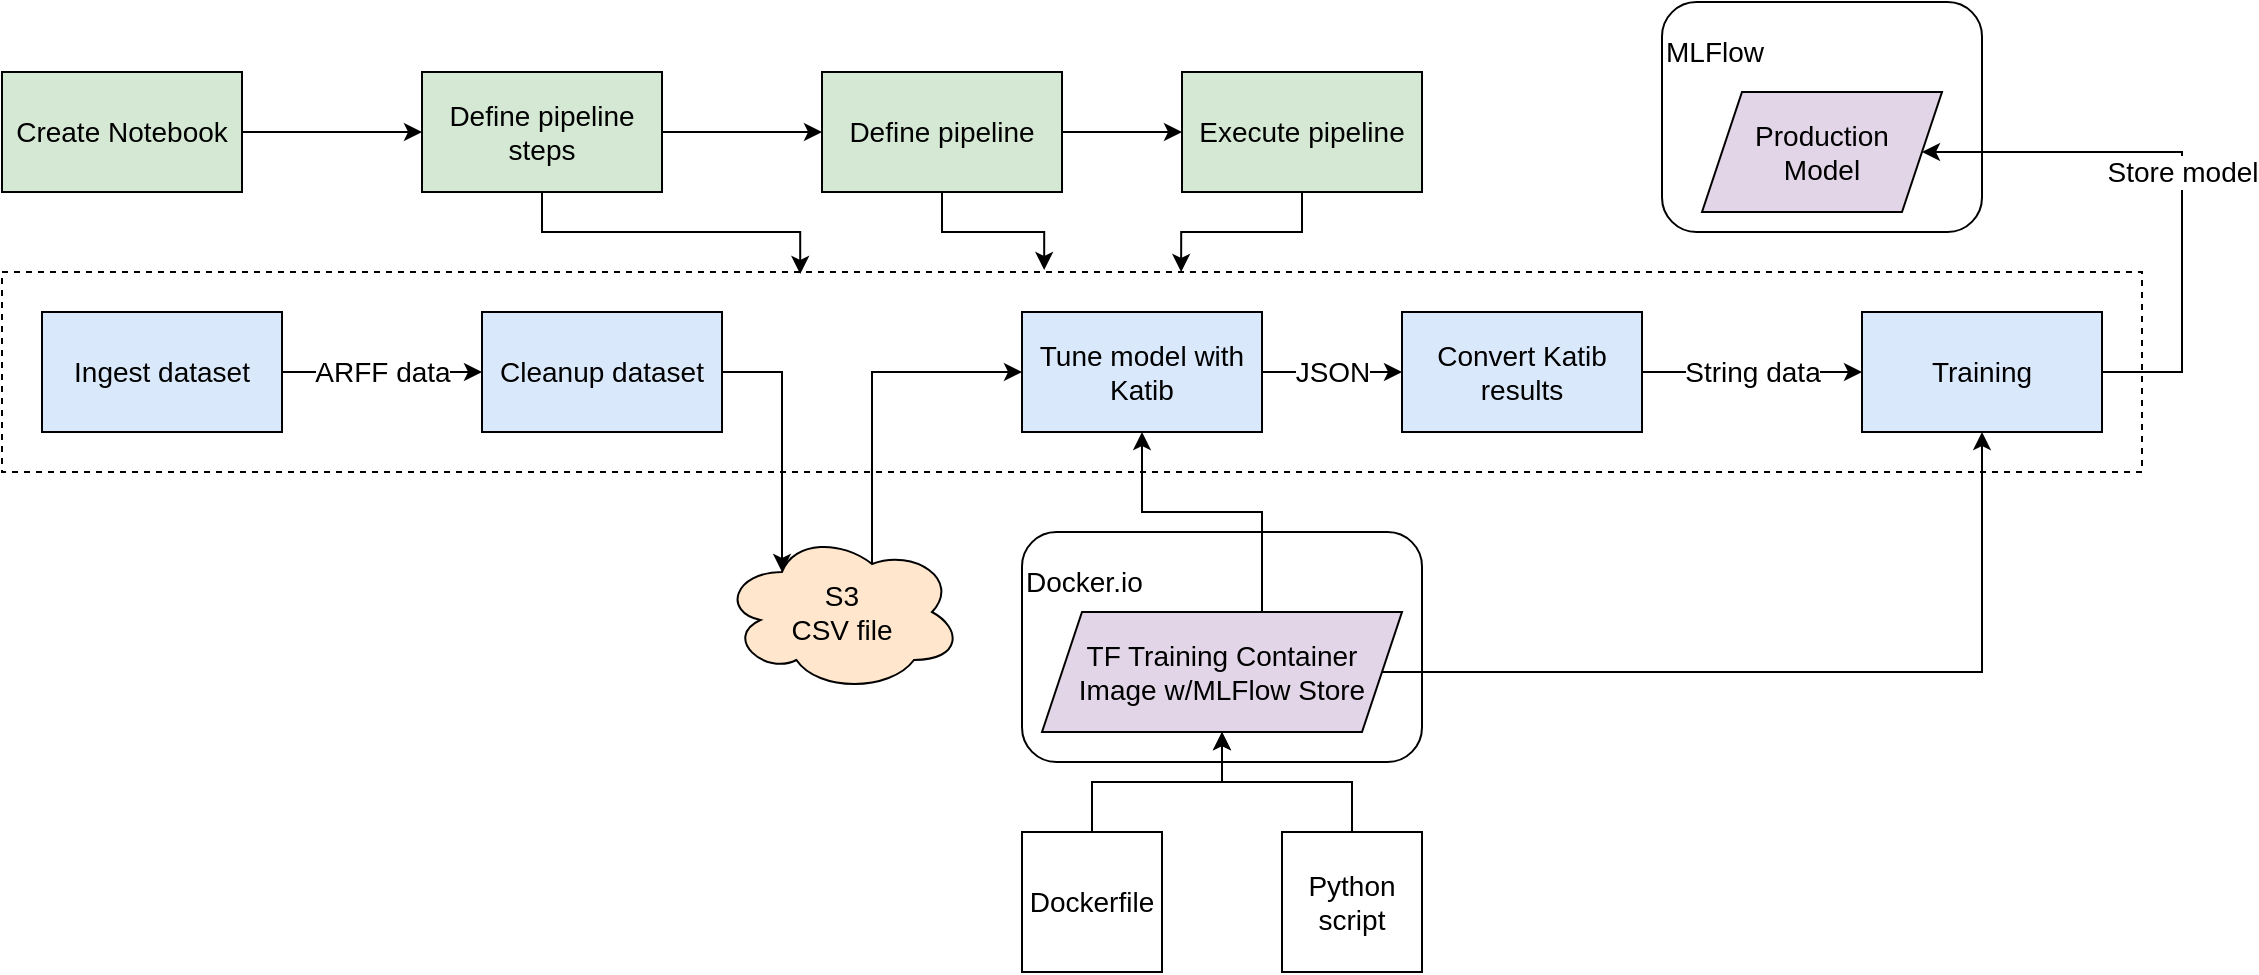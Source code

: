<mxfile version="20.3.0" type="device"><diagram id="zksx--tZARtmzxnMS_ZF" name="Page-1"><mxGraphModel dx="1102" dy="1804" grid="1" gridSize="10" guides="1" tooltips="1" connect="1" arrows="1" fold="1" page="1" pageScale="1" pageWidth="827" pageHeight="1169" math="0" shadow="0"><root><mxCell id="0"/><mxCell id="1" parent="0"/><mxCell id="65NN786YbPq1cq10lRBg-1" value="Docker.io&lt;br&gt;&lt;br&gt;&lt;br&gt;&lt;br&gt;&lt;br&gt;" style="rounded=1;whiteSpace=wrap;html=1;strokeColor=#000000;strokeWidth=1;fontSize=14;fillColor=none;align=left;" vertex="1" parent="1"><mxGeometry x="550" y="150" width="200" height="115" as="geometry"/></mxCell><mxCell id="a16lnsYKV2c-VJqamdHZ-3" value="MLFlow&lt;br&gt;&lt;br&gt;&lt;br&gt;&lt;br&gt;&lt;br&gt;" style="rounded=1;whiteSpace=wrap;html=1;strokeColor=#000000;strokeWidth=1;fontSize=14;align=left;" parent="1" vertex="1"><mxGeometry x="870" y="-115" width="160" height="115" as="geometry"/></mxCell><mxCell id="VwGffP-jHWZVfeoXgGHm-39" value="" style="rounded=0;whiteSpace=wrap;html=1;fillColor=none;dashed=1;" parent="1" vertex="1"><mxGeometry x="40" y="20" width="1070" height="100" as="geometry"/></mxCell><mxCell id="VwGffP-jHWZVfeoXgGHm-34" value="ARFF data" style="edgeStyle=orthogonalEdgeStyle;rounded=0;orthogonalLoop=1;jettySize=auto;html=1;entryX=0;entryY=0.5;entryDx=0;entryDy=0;fontSize=14;" parent="1" source="VwGffP-jHWZVfeoXgGHm-1" target="VwGffP-jHWZVfeoXgGHm-2" edge="1"><mxGeometry relative="1" as="geometry"/></mxCell><mxCell id="VwGffP-jHWZVfeoXgGHm-1" value="Ingest dataset" style="rounded=0;whiteSpace=wrap;html=1;fillColor=#dae8fc;strokeColor=#000000;fontSize=14;strokeWidth=1;" parent="1" vertex="1"><mxGeometry x="60" y="40" width="120" height="60" as="geometry"/></mxCell><mxCell id="VwGffP-jHWZVfeoXgGHm-41" style="edgeStyle=orthogonalEdgeStyle;rounded=0;orthogonalLoop=1;jettySize=auto;html=1;entryX=0.25;entryY=0.25;entryDx=0;entryDy=0;entryPerimeter=0;exitX=1;exitY=0.5;exitDx=0;exitDy=0;" parent="1" source="VwGffP-jHWZVfeoXgGHm-2" target="VwGffP-jHWZVfeoXgGHm-57" edge="1"><mxGeometry relative="1" as="geometry"><mxPoint x="438.7" y="144.35" as="targetPoint"/></mxGeometry></mxCell><mxCell id="VwGffP-jHWZVfeoXgGHm-2" value="Cleanup dataset" style="rounded=0;whiteSpace=wrap;html=1;fillColor=#dae8fc;strokeColor=#000000;fontSize=14;strokeWidth=1;" parent="1" vertex="1"><mxGeometry x="280" y="40" width="120" height="60" as="geometry"/></mxCell><mxCell id="VwGffP-jHWZVfeoXgGHm-61" value="JSON" style="edgeStyle=orthogonalEdgeStyle;rounded=0;orthogonalLoop=1;jettySize=auto;html=1;entryX=0;entryY=0.5;entryDx=0;entryDy=0;fontSize=14;" parent="1" source="VwGffP-jHWZVfeoXgGHm-4" target="VwGffP-jHWZVfeoXgGHm-58" edge="1"><mxGeometry relative="1" as="geometry"/></mxCell><mxCell id="VwGffP-jHWZVfeoXgGHm-4" value="Tune model with Katib" style="rounded=0;whiteSpace=wrap;html=1;fillColor=#dae8fc;strokeColor=#000000;fontSize=14;strokeWidth=1;" parent="1" vertex="1"><mxGeometry x="550" y="40" width="120" height="60" as="geometry"/></mxCell><mxCell id="VwGffP-jHWZVfeoXgGHm-10" style="edgeStyle=orthogonalEdgeStyle;rounded=0;orthogonalLoop=1;jettySize=auto;html=1;entryX=0.5;entryY=1;entryDx=0;entryDy=0;exitX=0.583;exitY=0.017;exitDx=0;exitDy=0;exitPerimeter=0;" parent="1" source="VwGffP-jHWZVfeoXgGHm-9" target="VwGffP-jHWZVfeoXgGHm-4" edge="1"><mxGeometry relative="1" as="geometry"><Array as="points"><mxPoint x="670" y="140"/><mxPoint x="610" y="140"/></Array></mxGeometry></mxCell><mxCell id="VwGffP-jHWZVfeoXgGHm-63" style="edgeStyle=orthogonalEdgeStyle;rounded=0;orthogonalLoop=1;jettySize=auto;html=1;entryX=0.5;entryY=1;entryDx=0;entryDy=0;" parent="1" source="VwGffP-jHWZVfeoXgGHm-9" target="VwGffP-jHWZVfeoXgGHm-60" edge="1"><mxGeometry relative="1" as="geometry"/></mxCell><mxCell id="VwGffP-jHWZVfeoXgGHm-9" value="TF Training Container&lt;br&gt;Image w/MLFlow Store" style="shape=parallelogram;perimeter=parallelogramPerimeter;whiteSpace=wrap;html=1;fixedSize=1;fillColor=#e1d5e7;strokeColor=#000000;fontSize=14;strokeWidth=1;" parent="1" vertex="1"><mxGeometry x="560" y="190" width="180" height="60" as="geometry"/></mxCell><mxCell id="VwGffP-jHWZVfeoXgGHm-36" style="edgeStyle=orthogonalEdgeStyle;rounded=0;orthogonalLoop=1;jettySize=auto;html=1;entryX=0;entryY=0.5;entryDx=0;entryDy=0;" parent="1" source="VwGffP-jHWZVfeoXgGHm-18" target="VwGffP-jHWZVfeoXgGHm-35" edge="1"><mxGeometry relative="1" as="geometry"/></mxCell><mxCell id="VwGffP-jHWZVfeoXgGHm-18" value="Create Notebook" style="rounded=0;whiteSpace=wrap;html=1;fillColor=#d5e8d4;strokeColor=#000000;fontSize=14;strokeWidth=1;" parent="1" vertex="1"><mxGeometry x="40" y="-80" width="120" height="60" as="geometry"/></mxCell><mxCell id="VwGffP-jHWZVfeoXgGHm-38" style="edgeStyle=orthogonalEdgeStyle;rounded=0;orthogonalLoop=1;jettySize=auto;html=1;entryX=0;entryY=0.5;entryDx=0;entryDy=0;exitX=1;exitY=0.5;exitDx=0;exitDy=0;" parent="1" source="VwGffP-jHWZVfeoXgGHm-35" target="VwGffP-jHWZVfeoXgGHm-37" edge="1"><mxGeometry relative="1" as="geometry"/></mxCell><mxCell id="a16lnsYKV2c-VJqamdHZ-4" style="edgeStyle=orthogonalEdgeStyle;rounded=0;orthogonalLoop=1;jettySize=auto;html=1;fontSize=14;entryX=0.373;entryY=0.01;entryDx=0;entryDy=0;entryPerimeter=0;" parent="1" source="VwGffP-jHWZVfeoXgGHm-35" target="VwGffP-jHWZVfeoXgGHm-39" edge="1"><mxGeometry relative="1" as="geometry"/></mxCell><mxCell id="VwGffP-jHWZVfeoXgGHm-35" value="Define pipeline steps" style="rounded=0;whiteSpace=wrap;html=1;fillColor=#d5e8d4;strokeColor=#000000;fontSize=14;strokeWidth=1;" parent="1" vertex="1"><mxGeometry x="250" y="-80" width="120" height="60" as="geometry"/></mxCell><mxCell id="VwGffP-jHWZVfeoXgGHm-40" style="edgeStyle=orthogonalEdgeStyle;rounded=0;orthogonalLoop=1;jettySize=auto;html=1;exitX=0.5;exitY=1;exitDx=0;exitDy=0;entryX=0.487;entryY=-0.01;entryDx=0;entryDy=0;entryPerimeter=0;" parent="1" source="VwGffP-jHWZVfeoXgGHm-37" target="VwGffP-jHWZVfeoXgGHm-39" edge="1"><mxGeometry relative="1" as="geometry"><mxPoint x="515" y="30" as="targetPoint"/></mxGeometry></mxCell><mxCell id="VwGffP-jHWZVfeoXgGHm-50" style="edgeStyle=orthogonalEdgeStyle;rounded=0;orthogonalLoop=1;jettySize=auto;html=1;entryX=0;entryY=0.5;entryDx=0;entryDy=0;" parent="1" source="VwGffP-jHWZVfeoXgGHm-37" target="VwGffP-jHWZVfeoXgGHm-49" edge="1"><mxGeometry relative="1" as="geometry"/></mxCell><mxCell id="VwGffP-jHWZVfeoXgGHm-37" value="Define pipeline" style="rounded=0;whiteSpace=wrap;html=1;fillColor=#d5e8d4;strokeColor=#000000;fontSize=14;strokeWidth=1;" parent="1" vertex="1"><mxGeometry x="450" y="-80" width="120" height="60" as="geometry"/></mxCell><mxCell id="VwGffP-jHWZVfeoXgGHm-44" style="edgeStyle=orthogonalEdgeStyle;rounded=0;orthogonalLoop=1;jettySize=auto;html=1;exitX=0.625;exitY=0.2;exitDx=0;exitDy=0;exitPerimeter=0;entryX=0;entryY=0.5;entryDx=0;entryDy=0;" parent="1" source="VwGffP-jHWZVfeoXgGHm-57" target="VwGffP-jHWZVfeoXgGHm-4" edge="1"><mxGeometry relative="1" as="geometry"><mxPoint x="521.3" y="144.35" as="sourcePoint"/><Array as="points"><mxPoint x="475" y="70"/></Array></mxGeometry></mxCell><mxCell id="a16lnsYKV2c-VJqamdHZ-1" style="edgeStyle=orthogonalEdgeStyle;rounded=0;orthogonalLoop=1;jettySize=auto;html=1;fontSize=14;entryX=0.551;entryY=0;entryDx=0;entryDy=0;entryPerimeter=0;" parent="1" source="VwGffP-jHWZVfeoXgGHm-49" target="VwGffP-jHWZVfeoXgGHm-39" edge="1"><mxGeometry relative="1" as="geometry"/></mxCell><mxCell id="VwGffP-jHWZVfeoXgGHm-49" value="Execute pipeline" style="rounded=0;whiteSpace=wrap;html=1;fillColor=#d5e8d4;strokeColor=#000000;fontSize=14;strokeWidth=1;" parent="1" vertex="1"><mxGeometry x="630" y="-80" width="120" height="60" as="geometry"/></mxCell><mxCell id="VwGffP-jHWZVfeoXgGHm-55" style="edgeStyle=orthogonalEdgeStyle;rounded=0;orthogonalLoop=1;jettySize=auto;html=1;" parent="1" source="VwGffP-jHWZVfeoXgGHm-53" target="VwGffP-jHWZVfeoXgGHm-9" edge="1"><mxGeometry relative="1" as="geometry"/></mxCell><mxCell id="VwGffP-jHWZVfeoXgGHm-53" value="Dockerfile" style="whiteSpace=wrap;html=1;aspect=fixed;fillColor=none;fontSize=14;" parent="1" vertex="1"><mxGeometry x="550" y="300" width="70" height="70" as="geometry"/></mxCell><mxCell id="VwGffP-jHWZVfeoXgGHm-56" value="" style="edgeStyle=orthogonalEdgeStyle;rounded=0;orthogonalLoop=1;jettySize=auto;html=1;" parent="1" source="VwGffP-jHWZVfeoXgGHm-54" target="VwGffP-jHWZVfeoXgGHm-9" edge="1"><mxGeometry relative="1" as="geometry"/></mxCell><mxCell id="VwGffP-jHWZVfeoXgGHm-54" value="Python&lt;br style=&quot;font-size: 14px;&quot;&gt;script" style="whiteSpace=wrap;html=1;aspect=fixed;fillColor=none;fontSize=14;" parent="1" vertex="1"><mxGeometry x="680" y="300" width="70" height="70" as="geometry"/></mxCell><mxCell id="VwGffP-jHWZVfeoXgGHm-57" value="S3&lt;br style=&quot;font-size: 14px;&quot;&gt;CSV file" style="ellipse;shape=cloud;whiteSpace=wrap;html=1;fillColor=#ffe6cc;fontSize=14;strokeColor=#000000;strokeWidth=1;" parent="1" vertex="1"><mxGeometry x="400" y="150" width="120" height="80" as="geometry"/></mxCell><mxCell id="VwGffP-jHWZVfeoXgGHm-62" value="String data" style="edgeStyle=orthogonalEdgeStyle;rounded=0;orthogonalLoop=1;jettySize=auto;html=1;entryX=0;entryY=0.5;entryDx=0;entryDy=0;fontSize=14;" parent="1" source="VwGffP-jHWZVfeoXgGHm-58" target="VwGffP-jHWZVfeoXgGHm-60" edge="1"><mxGeometry relative="1" as="geometry"/></mxCell><mxCell id="VwGffP-jHWZVfeoXgGHm-58" value="Convert Katib results" style="rounded=0;whiteSpace=wrap;html=1;fillColor=#dae8fc;strokeColor=#000000;fontSize=14;strokeWidth=1;" parent="1" vertex="1"><mxGeometry x="740" y="40" width="120" height="60" as="geometry"/></mxCell><mxCell id="VwGffP-jHWZVfeoXgGHm-66" value="Store model" style="edgeStyle=orthogonalEdgeStyle;rounded=0;orthogonalLoop=1;jettySize=auto;html=1;entryX=1;entryY=0.5;entryDx=0;entryDy=0;fontSize=14;exitX=1;exitY=0.5;exitDx=0;exitDy=0;" parent="1" source="VwGffP-jHWZVfeoXgGHm-60" target="VwGffP-jHWZVfeoXgGHm-67" edge="1"><mxGeometry relative="1" as="geometry"><mxPoint x="1110" y="-80" as="targetPoint"/><Array as="points"><mxPoint x="1130" y="70"/><mxPoint x="1130" y="-40"/></Array></mxGeometry></mxCell><mxCell id="VwGffP-jHWZVfeoXgGHm-60" value="Training" style="rounded=0;whiteSpace=wrap;html=1;fillColor=#dae8fc;strokeColor=#000000;fontSize=14;strokeWidth=1;" parent="1" vertex="1"><mxGeometry x="970" y="40" width="120" height="60" as="geometry"/></mxCell><mxCell id="VwGffP-jHWZVfeoXgGHm-67" value="Production&lt;br style=&quot;font-size: 14px;&quot;&gt;Model" style="shape=parallelogram;perimeter=parallelogramPerimeter;whiteSpace=wrap;html=1;fixedSize=1;fillColor=#e1d5e7;strokeColor=#000000;fontSize=14;strokeWidth=1;" parent="1" vertex="1"><mxGeometry x="890" y="-70" width="120" height="60" as="geometry"/></mxCell></root></mxGraphModel></diagram></mxfile>